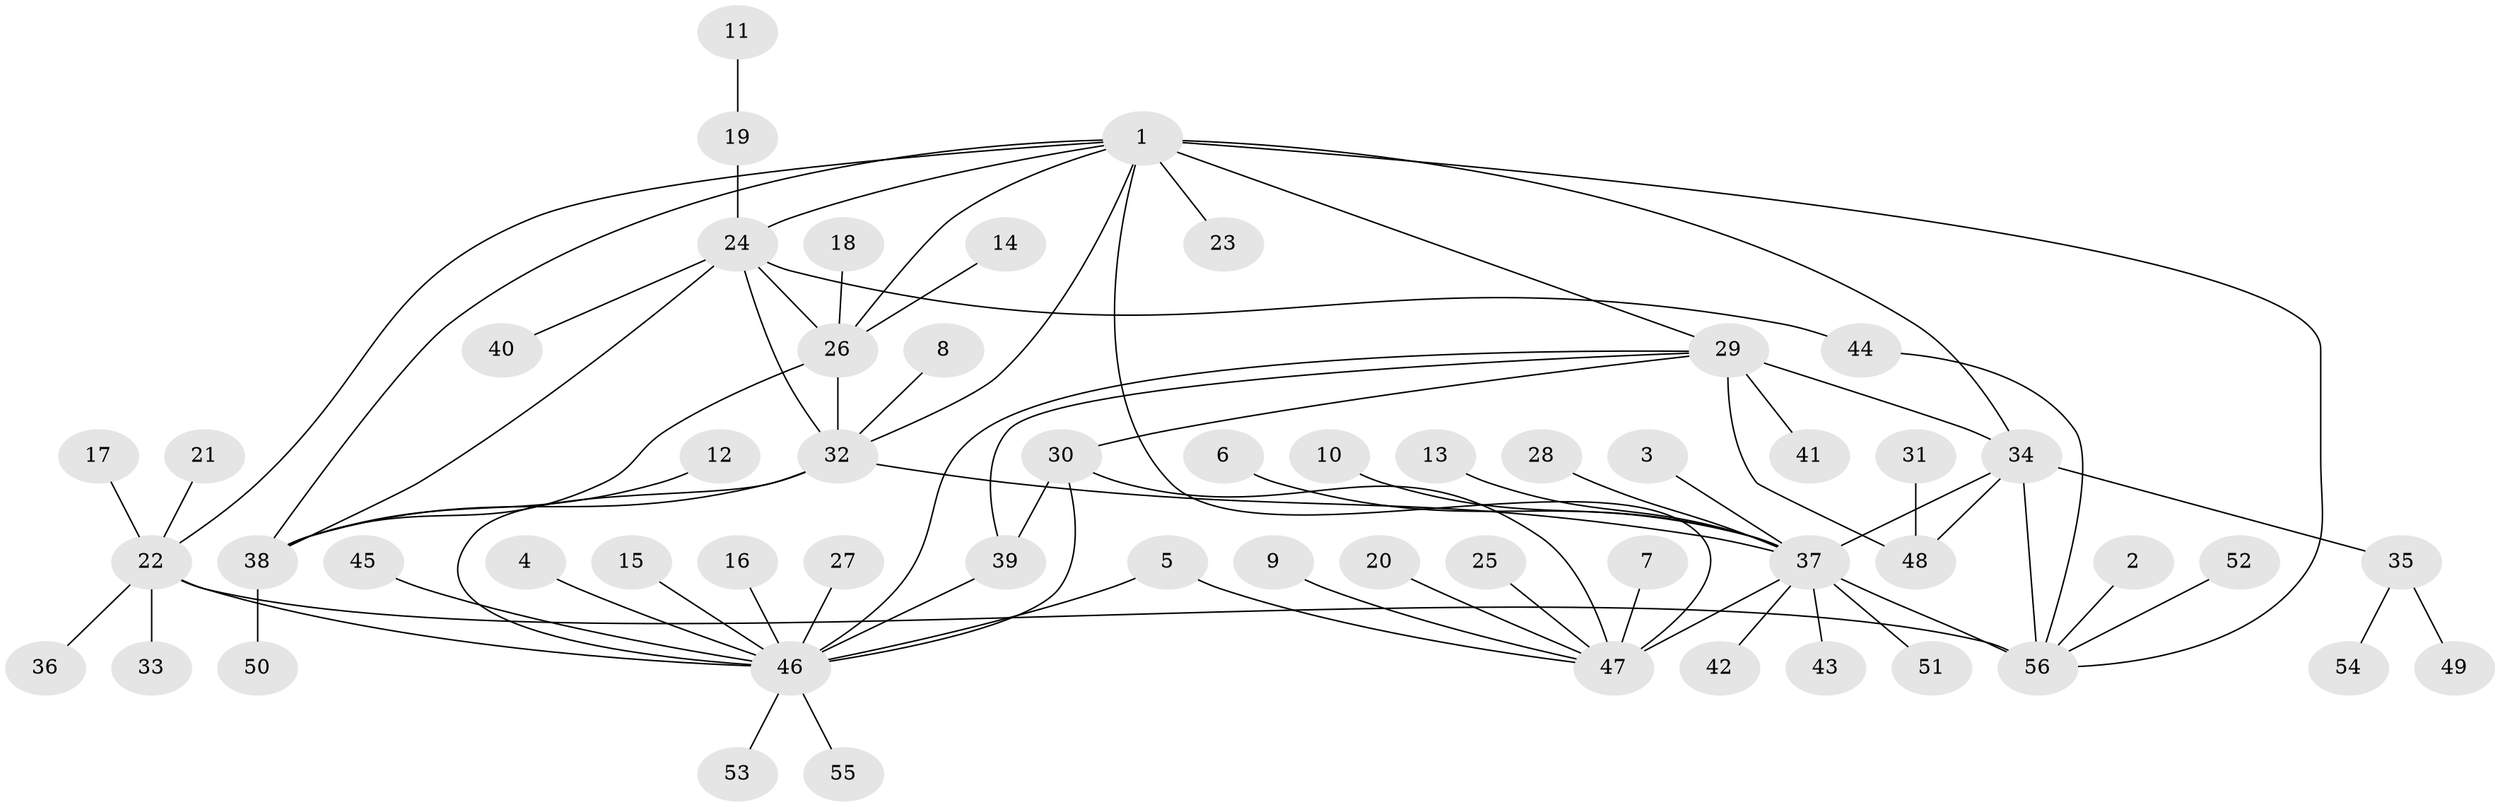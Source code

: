 // original degree distribution, {8: 0.06306306306306306, 7: 0.02702702702702703, 14: 0.009009009009009009, 9: 0.02702702702702703, 5: 0.036036036036036036, 6: 0.05405405405405406, 16: 0.009009009009009009, 10: 0.009009009009009009, 2: 0.15315315315315314, 3: 0.02702702702702703, 1: 0.5855855855855856}
// Generated by graph-tools (version 1.1) at 2025/50/03/09/25 03:50:35]
// undirected, 56 vertices, 76 edges
graph export_dot {
graph [start="1"]
  node [color=gray90,style=filled];
  1;
  2;
  3;
  4;
  5;
  6;
  7;
  8;
  9;
  10;
  11;
  12;
  13;
  14;
  15;
  16;
  17;
  18;
  19;
  20;
  21;
  22;
  23;
  24;
  25;
  26;
  27;
  28;
  29;
  30;
  31;
  32;
  33;
  34;
  35;
  36;
  37;
  38;
  39;
  40;
  41;
  42;
  43;
  44;
  45;
  46;
  47;
  48;
  49;
  50;
  51;
  52;
  53;
  54;
  55;
  56;
  1 -- 22 [weight=2.0];
  1 -- 23 [weight=1.0];
  1 -- 24 [weight=1.0];
  1 -- 26 [weight=1.0];
  1 -- 29 [weight=1.0];
  1 -- 32 [weight=1.0];
  1 -- 34 [weight=2.0];
  1 -- 38 [weight=1.0];
  1 -- 47 [weight=1.0];
  1 -- 56 [weight=2.0];
  2 -- 56 [weight=1.0];
  3 -- 37 [weight=1.0];
  4 -- 46 [weight=1.0];
  5 -- 46 [weight=1.0];
  5 -- 47 [weight=1.0];
  6 -- 37 [weight=1.0];
  7 -- 47 [weight=1.0];
  8 -- 32 [weight=1.0];
  9 -- 47 [weight=1.0];
  10 -- 37 [weight=1.0];
  11 -- 19 [weight=1.0];
  12 -- 38 [weight=1.0];
  13 -- 37 [weight=1.0];
  14 -- 26 [weight=1.0];
  15 -- 46 [weight=1.0];
  16 -- 46 [weight=1.0];
  17 -- 22 [weight=1.0];
  18 -- 26 [weight=1.0];
  19 -- 24 [weight=1.0];
  20 -- 47 [weight=1.0];
  21 -- 22 [weight=1.0];
  22 -- 33 [weight=1.0];
  22 -- 36 [weight=1.0];
  22 -- 46 [weight=1.0];
  22 -- 56 [weight=4.0];
  24 -- 26 [weight=1.0];
  24 -- 32 [weight=1.0];
  24 -- 38 [weight=1.0];
  24 -- 40 [weight=1.0];
  24 -- 44 [weight=1.0];
  25 -- 47 [weight=1.0];
  26 -- 32 [weight=1.0];
  26 -- 38 [weight=1.0];
  27 -- 46 [weight=1.0];
  28 -- 37 [weight=1.0];
  29 -- 30 [weight=1.0];
  29 -- 34 [weight=4.0];
  29 -- 39 [weight=2.0];
  29 -- 41 [weight=1.0];
  29 -- 46 [weight=1.0];
  29 -- 48 [weight=2.0];
  30 -- 39 [weight=2.0];
  30 -- 46 [weight=1.0];
  30 -- 47 [weight=2.0];
  31 -- 48 [weight=1.0];
  32 -- 37 [weight=1.0];
  32 -- 38 [weight=1.0];
  32 -- 46 [weight=1.0];
  34 -- 35 [weight=1.0];
  34 -- 37 [weight=2.0];
  34 -- 48 [weight=2.0];
  34 -- 56 [weight=1.0];
  35 -- 49 [weight=1.0];
  35 -- 54 [weight=1.0];
  37 -- 42 [weight=1.0];
  37 -- 43 [weight=1.0];
  37 -- 47 [weight=6.0];
  37 -- 51 [weight=1.0];
  37 -- 56 [weight=1.0];
  38 -- 50 [weight=1.0];
  39 -- 46 [weight=2.0];
  44 -- 56 [weight=1.0];
  45 -- 46 [weight=1.0];
  46 -- 53 [weight=1.0];
  46 -- 55 [weight=1.0];
  52 -- 56 [weight=1.0];
}
